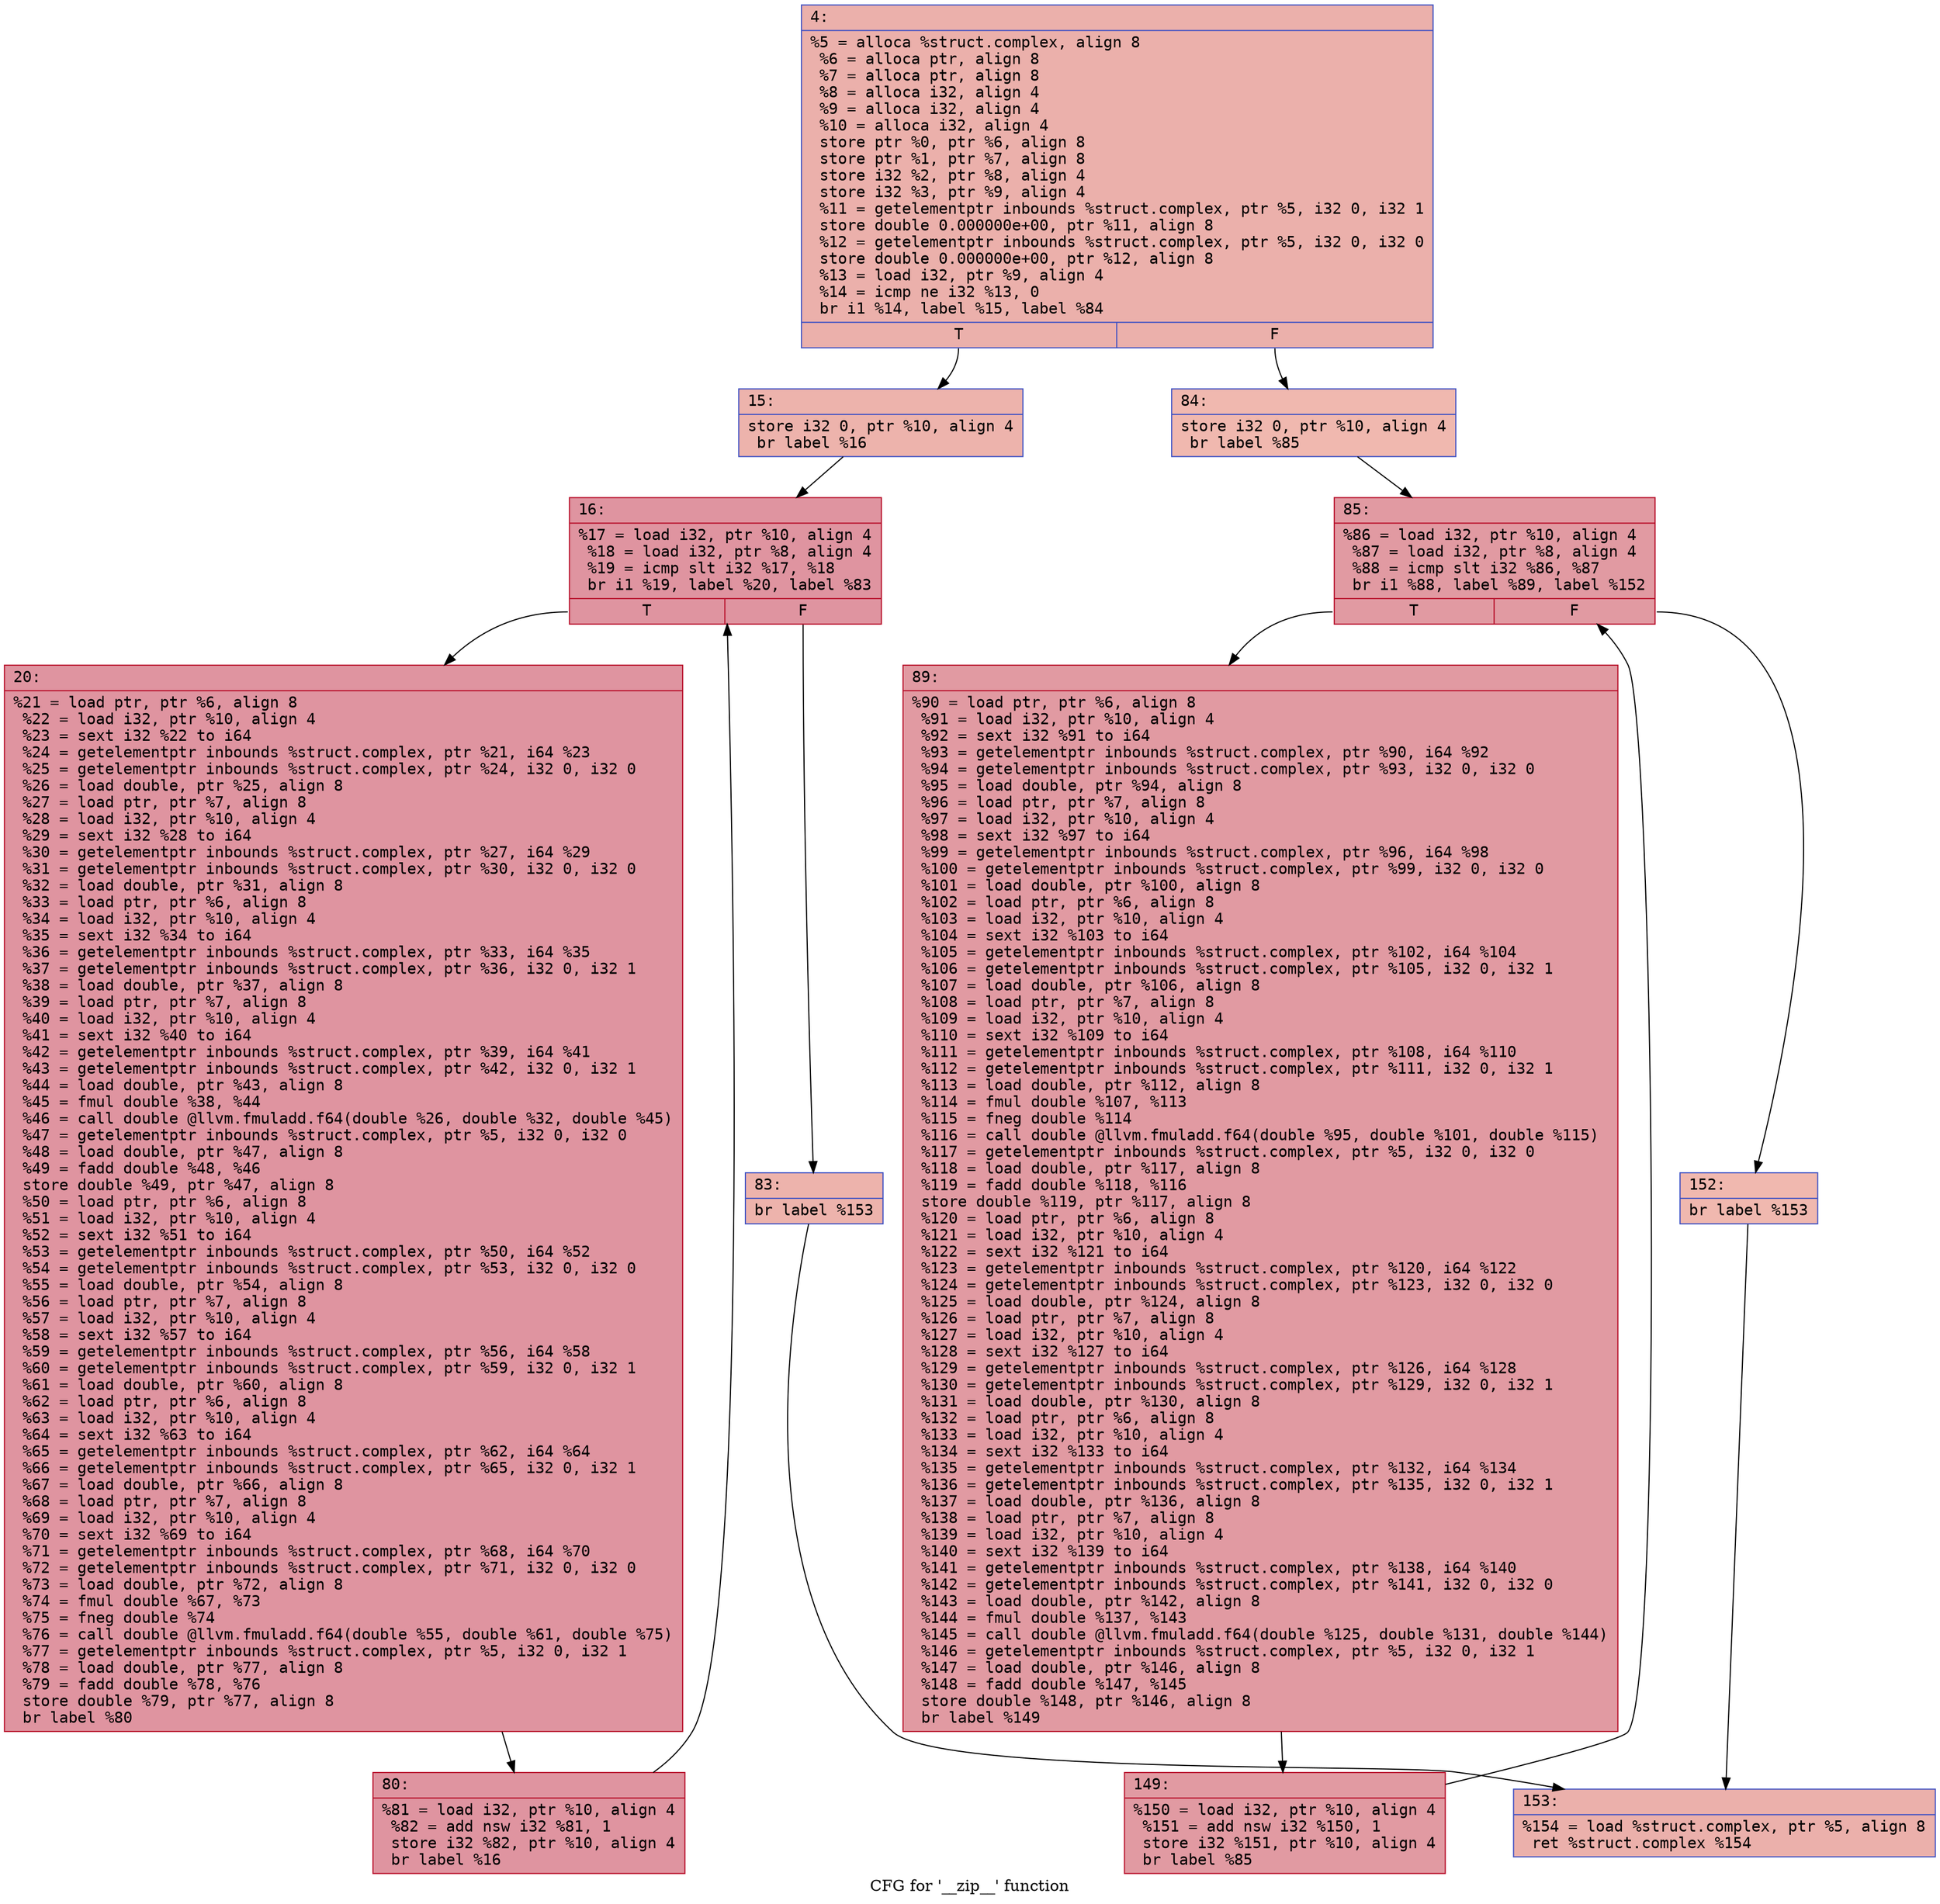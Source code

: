 digraph "CFG for '__zip__' function" {
	label="CFG for '__zip__' function";

	Node0x60000207e080 [shape=record,color="#3d50c3ff", style=filled, fillcolor="#d24b4070" fontname="Courier",label="{4:\l|  %5 = alloca %struct.complex, align 8\l  %6 = alloca ptr, align 8\l  %7 = alloca ptr, align 8\l  %8 = alloca i32, align 4\l  %9 = alloca i32, align 4\l  %10 = alloca i32, align 4\l  store ptr %0, ptr %6, align 8\l  store ptr %1, ptr %7, align 8\l  store i32 %2, ptr %8, align 4\l  store i32 %3, ptr %9, align 4\l  %11 = getelementptr inbounds %struct.complex, ptr %5, i32 0, i32 1\l  store double 0.000000e+00, ptr %11, align 8\l  %12 = getelementptr inbounds %struct.complex, ptr %5, i32 0, i32 0\l  store double 0.000000e+00, ptr %12, align 8\l  %13 = load i32, ptr %9, align 4\l  %14 = icmp ne i32 %13, 0\l  br i1 %14, label %15, label %84\l|{<s0>T|<s1>F}}"];
	Node0x60000207e080:s0 -> Node0x60000207e0d0[tooltip="4 -> 15\nProbability 62.50%" ];
	Node0x60000207e080:s1 -> Node0x60000207e260[tooltip="4 -> 84\nProbability 37.50%" ];
	Node0x60000207e0d0 [shape=record,color="#3d50c3ff", style=filled, fillcolor="#d6524470" fontname="Courier",label="{15:\l|  store i32 0, ptr %10, align 4\l  br label %16\l}"];
	Node0x60000207e0d0 -> Node0x60000207e120[tooltip="15 -> 16\nProbability 100.00%" ];
	Node0x60000207e120 [shape=record,color="#b70d28ff", style=filled, fillcolor="#b70d2870" fontname="Courier",label="{16:\l|  %17 = load i32, ptr %10, align 4\l  %18 = load i32, ptr %8, align 4\l  %19 = icmp slt i32 %17, %18\l  br i1 %19, label %20, label %83\l|{<s0>T|<s1>F}}"];
	Node0x60000207e120:s0 -> Node0x60000207e170[tooltip="16 -> 20\nProbability 96.88%" ];
	Node0x60000207e120:s1 -> Node0x60000207e210[tooltip="16 -> 83\nProbability 3.12%" ];
	Node0x60000207e170 [shape=record,color="#b70d28ff", style=filled, fillcolor="#b70d2870" fontname="Courier",label="{20:\l|  %21 = load ptr, ptr %6, align 8\l  %22 = load i32, ptr %10, align 4\l  %23 = sext i32 %22 to i64\l  %24 = getelementptr inbounds %struct.complex, ptr %21, i64 %23\l  %25 = getelementptr inbounds %struct.complex, ptr %24, i32 0, i32 0\l  %26 = load double, ptr %25, align 8\l  %27 = load ptr, ptr %7, align 8\l  %28 = load i32, ptr %10, align 4\l  %29 = sext i32 %28 to i64\l  %30 = getelementptr inbounds %struct.complex, ptr %27, i64 %29\l  %31 = getelementptr inbounds %struct.complex, ptr %30, i32 0, i32 0\l  %32 = load double, ptr %31, align 8\l  %33 = load ptr, ptr %6, align 8\l  %34 = load i32, ptr %10, align 4\l  %35 = sext i32 %34 to i64\l  %36 = getelementptr inbounds %struct.complex, ptr %33, i64 %35\l  %37 = getelementptr inbounds %struct.complex, ptr %36, i32 0, i32 1\l  %38 = load double, ptr %37, align 8\l  %39 = load ptr, ptr %7, align 8\l  %40 = load i32, ptr %10, align 4\l  %41 = sext i32 %40 to i64\l  %42 = getelementptr inbounds %struct.complex, ptr %39, i64 %41\l  %43 = getelementptr inbounds %struct.complex, ptr %42, i32 0, i32 1\l  %44 = load double, ptr %43, align 8\l  %45 = fmul double %38, %44\l  %46 = call double @llvm.fmuladd.f64(double %26, double %32, double %45)\l  %47 = getelementptr inbounds %struct.complex, ptr %5, i32 0, i32 0\l  %48 = load double, ptr %47, align 8\l  %49 = fadd double %48, %46\l  store double %49, ptr %47, align 8\l  %50 = load ptr, ptr %6, align 8\l  %51 = load i32, ptr %10, align 4\l  %52 = sext i32 %51 to i64\l  %53 = getelementptr inbounds %struct.complex, ptr %50, i64 %52\l  %54 = getelementptr inbounds %struct.complex, ptr %53, i32 0, i32 0\l  %55 = load double, ptr %54, align 8\l  %56 = load ptr, ptr %7, align 8\l  %57 = load i32, ptr %10, align 4\l  %58 = sext i32 %57 to i64\l  %59 = getelementptr inbounds %struct.complex, ptr %56, i64 %58\l  %60 = getelementptr inbounds %struct.complex, ptr %59, i32 0, i32 1\l  %61 = load double, ptr %60, align 8\l  %62 = load ptr, ptr %6, align 8\l  %63 = load i32, ptr %10, align 4\l  %64 = sext i32 %63 to i64\l  %65 = getelementptr inbounds %struct.complex, ptr %62, i64 %64\l  %66 = getelementptr inbounds %struct.complex, ptr %65, i32 0, i32 1\l  %67 = load double, ptr %66, align 8\l  %68 = load ptr, ptr %7, align 8\l  %69 = load i32, ptr %10, align 4\l  %70 = sext i32 %69 to i64\l  %71 = getelementptr inbounds %struct.complex, ptr %68, i64 %70\l  %72 = getelementptr inbounds %struct.complex, ptr %71, i32 0, i32 0\l  %73 = load double, ptr %72, align 8\l  %74 = fmul double %67, %73\l  %75 = fneg double %74\l  %76 = call double @llvm.fmuladd.f64(double %55, double %61, double %75)\l  %77 = getelementptr inbounds %struct.complex, ptr %5, i32 0, i32 1\l  %78 = load double, ptr %77, align 8\l  %79 = fadd double %78, %76\l  store double %79, ptr %77, align 8\l  br label %80\l}"];
	Node0x60000207e170 -> Node0x60000207e1c0[tooltip="20 -> 80\nProbability 100.00%" ];
	Node0x60000207e1c0 [shape=record,color="#b70d28ff", style=filled, fillcolor="#b70d2870" fontname="Courier",label="{80:\l|  %81 = load i32, ptr %10, align 4\l  %82 = add nsw i32 %81, 1\l  store i32 %82, ptr %10, align 4\l  br label %16\l}"];
	Node0x60000207e1c0 -> Node0x60000207e120[tooltip="80 -> 16\nProbability 100.00%" ];
	Node0x60000207e210 [shape=record,color="#3d50c3ff", style=filled, fillcolor="#d6524470" fontname="Courier",label="{83:\l|  br label %153\l}"];
	Node0x60000207e210 -> Node0x60000207e3f0[tooltip="83 -> 153\nProbability 100.00%" ];
	Node0x60000207e260 [shape=record,color="#3d50c3ff", style=filled, fillcolor="#dc5d4a70" fontname="Courier",label="{84:\l|  store i32 0, ptr %10, align 4\l  br label %85\l}"];
	Node0x60000207e260 -> Node0x60000207e2b0[tooltip="84 -> 85\nProbability 100.00%" ];
	Node0x60000207e2b0 [shape=record,color="#b70d28ff", style=filled, fillcolor="#bb1b2c70" fontname="Courier",label="{85:\l|  %86 = load i32, ptr %10, align 4\l  %87 = load i32, ptr %8, align 4\l  %88 = icmp slt i32 %86, %87\l  br i1 %88, label %89, label %152\l|{<s0>T|<s1>F}}"];
	Node0x60000207e2b0:s0 -> Node0x60000207e300[tooltip="85 -> 89\nProbability 96.88%" ];
	Node0x60000207e2b0:s1 -> Node0x60000207e3a0[tooltip="85 -> 152\nProbability 3.12%" ];
	Node0x60000207e300 [shape=record,color="#b70d28ff", style=filled, fillcolor="#bb1b2c70" fontname="Courier",label="{89:\l|  %90 = load ptr, ptr %6, align 8\l  %91 = load i32, ptr %10, align 4\l  %92 = sext i32 %91 to i64\l  %93 = getelementptr inbounds %struct.complex, ptr %90, i64 %92\l  %94 = getelementptr inbounds %struct.complex, ptr %93, i32 0, i32 0\l  %95 = load double, ptr %94, align 8\l  %96 = load ptr, ptr %7, align 8\l  %97 = load i32, ptr %10, align 4\l  %98 = sext i32 %97 to i64\l  %99 = getelementptr inbounds %struct.complex, ptr %96, i64 %98\l  %100 = getelementptr inbounds %struct.complex, ptr %99, i32 0, i32 0\l  %101 = load double, ptr %100, align 8\l  %102 = load ptr, ptr %6, align 8\l  %103 = load i32, ptr %10, align 4\l  %104 = sext i32 %103 to i64\l  %105 = getelementptr inbounds %struct.complex, ptr %102, i64 %104\l  %106 = getelementptr inbounds %struct.complex, ptr %105, i32 0, i32 1\l  %107 = load double, ptr %106, align 8\l  %108 = load ptr, ptr %7, align 8\l  %109 = load i32, ptr %10, align 4\l  %110 = sext i32 %109 to i64\l  %111 = getelementptr inbounds %struct.complex, ptr %108, i64 %110\l  %112 = getelementptr inbounds %struct.complex, ptr %111, i32 0, i32 1\l  %113 = load double, ptr %112, align 8\l  %114 = fmul double %107, %113\l  %115 = fneg double %114\l  %116 = call double @llvm.fmuladd.f64(double %95, double %101, double %115)\l  %117 = getelementptr inbounds %struct.complex, ptr %5, i32 0, i32 0\l  %118 = load double, ptr %117, align 8\l  %119 = fadd double %118, %116\l  store double %119, ptr %117, align 8\l  %120 = load ptr, ptr %6, align 8\l  %121 = load i32, ptr %10, align 4\l  %122 = sext i32 %121 to i64\l  %123 = getelementptr inbounds %struct.complex, ptr %120, i64 %122\l  %124 = getelementptr inbounds %struct.complex, ptr %123, i32 0, i32 0\l  %125 = load double, ptr %124, align 8\l  %126 = load ptr, ptr %7, align 8\l  %127 = load i32, ptr %10, align 4\l  %128 = sext i32 %127 to i64\l  %129 = getelementptr inbounds %struct.complex, ptr %126, i64 %128\l  %130 = getelementptr inbounds %struct.complex, ptr %129, i32 0, i32 1\l  %131 = load double, ptr %130, align 8\l  %132 = load ptr, ptr %6, align 8\l  %133 = load i32, ptr %10, align 4\l  %134 = sext i32 %133 to i64\l  %135 = getelementptr inbounds %struct.complex, ptr %132, i64 %134\l  %136 = getelementptr inbounds %struct.complex, ptr %135, i32 0, i32 1\l  %137 = load double, ptr %136, align 8\l  %138 = load ptr, ptr %7, align 8\l  %139 = load i32, ptr %10, align 4\l  %140 = sext i32 %139 to i64\l  %141 = getelementptr inbounds %struct.complex, ptr %138, i64 %140\l  %142 = getelementptr inbounds %struct.complex, ptr %141, i32 0, i32 0\l  %143 = load double, ptr %142, align 8\l  %144 = fmul double %137, %143\l  %145 = call double @llvm.fmuladd.f64(double %125, double %131, double %144)\l  %146 = getelementptr inbounds %struct.complex, ptr %5, i32 0, i32 1\l  %147 = load double, ptr %146, align 8\l  %148 = fadd double %147, %145\l  store double %148, ptr %146, align 8\l  br label %149\l}"];
	Node0x60000207e300 -> Node0x60000207e350[tooltip="89 -> 149\nProbability 100.00%" ];
	Node0x60000207e350 [shape=record,color="#b70d28ff", style=filled, fillcolor="#bb1b2c70" fontname="Courier",label="{149:\l|  %150 = load i32, ptr %10, align 4\l  %151 = add nsw i32 %150, 1\l  store i32 %151, ptr %10, align 4\l  br label %85\l}"];
	Node0x60000207e350 -> Node0x60000207e2b0[tooltip="149 -> 85\nProbability 100.00%" ];
	Node0x60000207e3a0 [shape=record,color="#3d50c3ff", style=filled, fillcolor="#dc5d4a70" fontname="Courier",label="{152:\l|  br label %153\l}"];
	Node0x60000207e3a0 -> Node0x60000207e3f0[tooltip="152 -> 153\nProbability 100.00%" ];
	Node0x60000207e3f0 [shape=record,color="#3d50c3ff", style=filled, fillcolor="#d24b4070" fontname="Courier",label="{153:\l|  %154 = load %struct.complex, ptr %5, align 8\l  ret %struct.complex %154\l}"];
}
